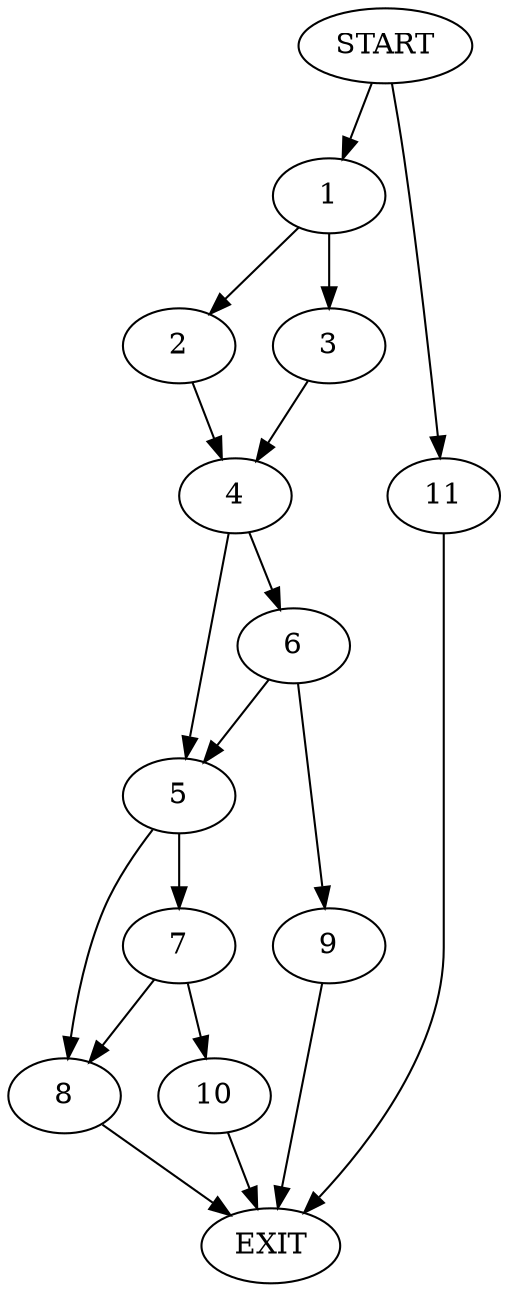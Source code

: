 digraph {
0 [label="START"]
12 [label="EXIT"]
0 -> 1
1 -> 2
1 -> 3
2 -> 4
3 -> 4
4 -> 5
4 -> 6
5 -> 7
5 -> 8
6 -> 5
6 -> 9
9 -> 12
7 -> 10
7 -> 8
8 -> 12
10 -> 12
0 -> 11
11 -> 12
}

